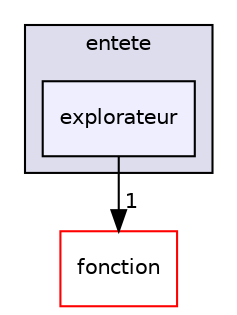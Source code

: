 digraph "entete/explorateur" {
  compound=true
  node [ fontsize="10", fontname="Helvetica"];
  edge [ labelfontsize="10", labelfontname="Helvetica"];
  subgraph clusterdir_2db5f1c5034b754c69755a32007f81b7 {
    graph [ bgcolor="#ddddee", pencolor="black", label="entete" fontname="Helvetica", fontsize="10", URL="dir_2db5f1c5034b754c69755a32007f81b7.html"]
  dir_e800d7e2ca9e3ab33519b856916cc0a5 [shape=box, label="explorateur", style="filled", fillcolor="#eeeeff", pencolor="black", URL="dir_e800d7e2ca9e3ab33519b856916cc0a5.html"];
  }
  dir_2a17f3b6bd0d472023dbd77d40fac0ed [shape=box label="fonction" fillcolor="white" style="filled" color="red" URL="dir_2a17f3b6bd0d472023dbd77d40fac0ed.html"];
  dir_e800d7e2ca9e3ab33519b856916cc0a5->dir_2a17f3b6bd0d472023dbd77d40fac0ed [headlabel="1", labeldistance=1.5 headhref="dir_000005_000006.html"];
}
